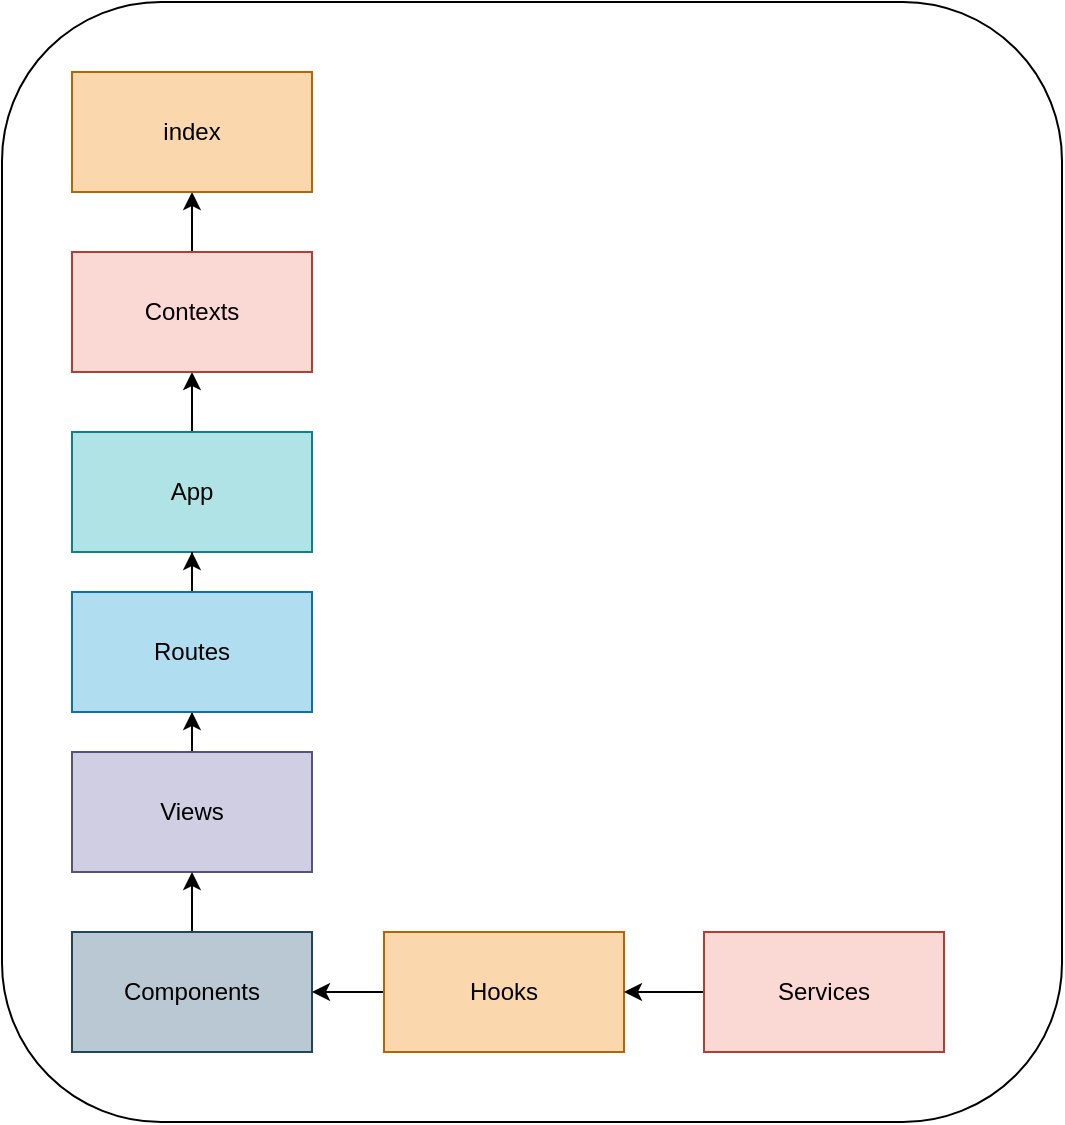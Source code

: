 <mxfile version="21.3.8" type="device">
  <diagram name="Page-1" id="3TrodI1tR_GNB39qqe0T">
    <mxGraphModel dx="1687" dy="934" grid="1" gridSize="10" guides="1" tooltips="1" connect="1" arrows="1" fold="1" page="1" pageScale="1" pageWidth="827" pageHeight="1169" math="0" shadow="0">
      <root>
        <mxCell id="0" />
        <mxCell id="1" parent="0" />
        <mxCell id="5ekajTyzZzrkgOxZF10o-51" style="edgeStyle=orthogonalEdgeStyle;rounded=0;orthogonalLoop=1;jettySize=auto;html=1;" edge="1" parent="1" source="5ekajTyzZzrkgOxZF10o-6" target="5ekajTyzZzrkgOxZF10o-50">
          <mxGeometry relative="1" as="geometry" />
        </mxCell>
        <mxCell id="5ekajTyzZzrkgOxZF10o-6" value="Views" style="rounded=0;whiteSpace=wrap;html=1;fillColor=#d0cee2;strokeColor=#56517e;" vertex="1" parent="1">
          <mxGeometry x="195" y="435" width="120" height="60" as="geometry" />
        </mxCell>
        <mxCell id="5ekajTyzZzrkgOxZF10o-45" style="edgeStyle=orthogonalEdgeStyle;rounded=0;orthogonalLoop=1;jettySize=auto;html=1;" edge="1" parent="1" source="5ekajTyzZzrkgOxZF10o-10" target="5ekajTyzZzrkgOxZF10o-6">
          <mxGeometry relative="1" as="geometry" />
        </mxCell>
        <mxCell id="5ekajTyzZzrkgOxZF10o-10" value="Components" style="rounded=0;whiteSpace=wrap;html=1;fillColor=#bac8d3;strokeColor=#23445d;" vertex="1" parent="1">
          <mxGeometry x="195" y="525" width="120" height="60" as="geometry" />
        </mxCell>
        <mxCell id="5ekajTyzZzrkgOxZF10o-47" style="edgeStyle=orthogonalEdgeStyle;rounded=0;orthogonalLoop=1;jettySize=auto;html=1;" edge="1" parent="1" source="5ekajTyzZzrkgOxZF10o-25" target="5ekajTyzZzrkgOxZF10o-32">
          <mxGeometry relative="1" as="geometry" />
        </mxCell>
        <mxCell id="5ekajTyzZzrkgOxZF10o-25" value="App" style="rounded=0;whiteSpace=wrap;html=1;fillColor=#b0e3e6;strokeColor=#0e8088;" vertex="1" parent="1">
          <mxGeometry x="195" y="275" width="120" height="60" as="geometry" />
        </mxCell>
        <mxCell id="5ekajTyzZzrkgOxZF10o-49" style="edgeStyle=orthogonalEdgeStyle;rounded=0;orthogonalLoop=1;jettySize=auto;html=1;" edge="1" parent="1" source="5ekajTyzZzrkgOxZF10o-31" target="5ekajTyzZzrkgOxZF10o-10">
          <mxGeometry relative="1" as="geometry" />
        </mxCell>
        <mxCell id="5ekajTyzZzrkgOxZF10o-31" value="Hooks" style="rounded=0;whiteSpace=wrap;html=1;fillColor=#fad7ac;strokeColor=#b46504;" vertex="1" parent="1">
          <mxGeometry x="351" y="525" width="120" height="60" as="geometry" />
        </mxCell>
        <mxCell id="5ekajTyzZzrkgOxZF10o-48" style="edgeStyle=orthogonalEdgeStyle;rounded=0;orthogonalLoop=1;jettySize=auto;html=1;" edge="1" parent="1" source="5ekajTyzZzrkgOxZF10o-32" target="5ekajTyzZzrkgOxZF10o-38">
          <mxGeometry relative="1" as="geometry" />
        </mxCell>
        <mxCell id="5ekajTyzZzrkgOxZF10o-32" value="Contexts" style="rounded=0;whiteSpace=wrap;html=1;fillColor=#fad9d5;strokeColor=#ae4132;" vertex="1" parent="1">
          <mxGeometry x="195" y="185" width="120" height="60" as="geometry" />
        </mxCell>
        <mxCell id="5ekajTyzZzrkgOxZF10o-43" style="edgeStyle=orthogonalEdgeStyle;rounded=0;orthogonalLoop=1;jettySize=auto;html=1;" edge="1" parent="1" source="5ekajTyzZzrkgOxZF10o-36" target="5ekajTyzZzrkgOxZF10o-31">
          <mxGeometry relative="1" as="geometry" />
        </mxCell>
        <mxCell id="5ekajTyzZzrkgOxZF10o-36" value="Services" style="rounded=0;whiteSpace=wrap;html=1;fillColor=#fad9d5;strokeColor=#ae4132;" vertex="1" parent="1">
          <mxGeometry x="511" y="525" width="120" height="60" as="geometry" />
        </mxCell>
        <mxCell id="5ekajTyzZzrkgOxZF10o-38" value="index" style="rounded=0;whiteSpace=wrap;html=1;fillColor=#fad7ac;strokeColor=#b46504;" vertex="1" parent="1">
          <mxGeometry x="195" y="95" width="120" height="60" as="geometry" />
        </mxCell>
        <mxCell id="5ekajTyzZzrkgOxZF10o-52" style="edgeStyle=orthogonalEdgeStyle;rounded=0;orthogonalLoop=1;jettySize=auto;html=1;" edge="1" parent="1" source="5ekajTyzZzrkgOxZF10o-50" target="5ekajTyzZzrkgOxZF10o-25">
          <mxGeometry relative="1" as="geometry" />
        </mxCell>
        <mxCell id="5ekajTyzZzrkgOxZF10o-50" value="Routes" style="rounded=0;whiteSpace=wrap;html=1;fillColor=#b1ddf0;strokeColor=#10739e;" vertex="1" parent="1">
          <mxGeometry x="195" y="355" width="120" height="60" as="geometry" />
        </mxCell>
        <mxCell id="5ekajTyzZzrkgOxZF10o-53" value="" style="rounded=1;whiteSpace=wrap;html=1;fillColor=none;" vertex="1" parent="1">
          <mxGeometry x="160" y="60" width="530" height="560" as="geometry" />
        </mxCell>
      </root>
    </mxGraphModel>
  </diagram>
</mxfile>
